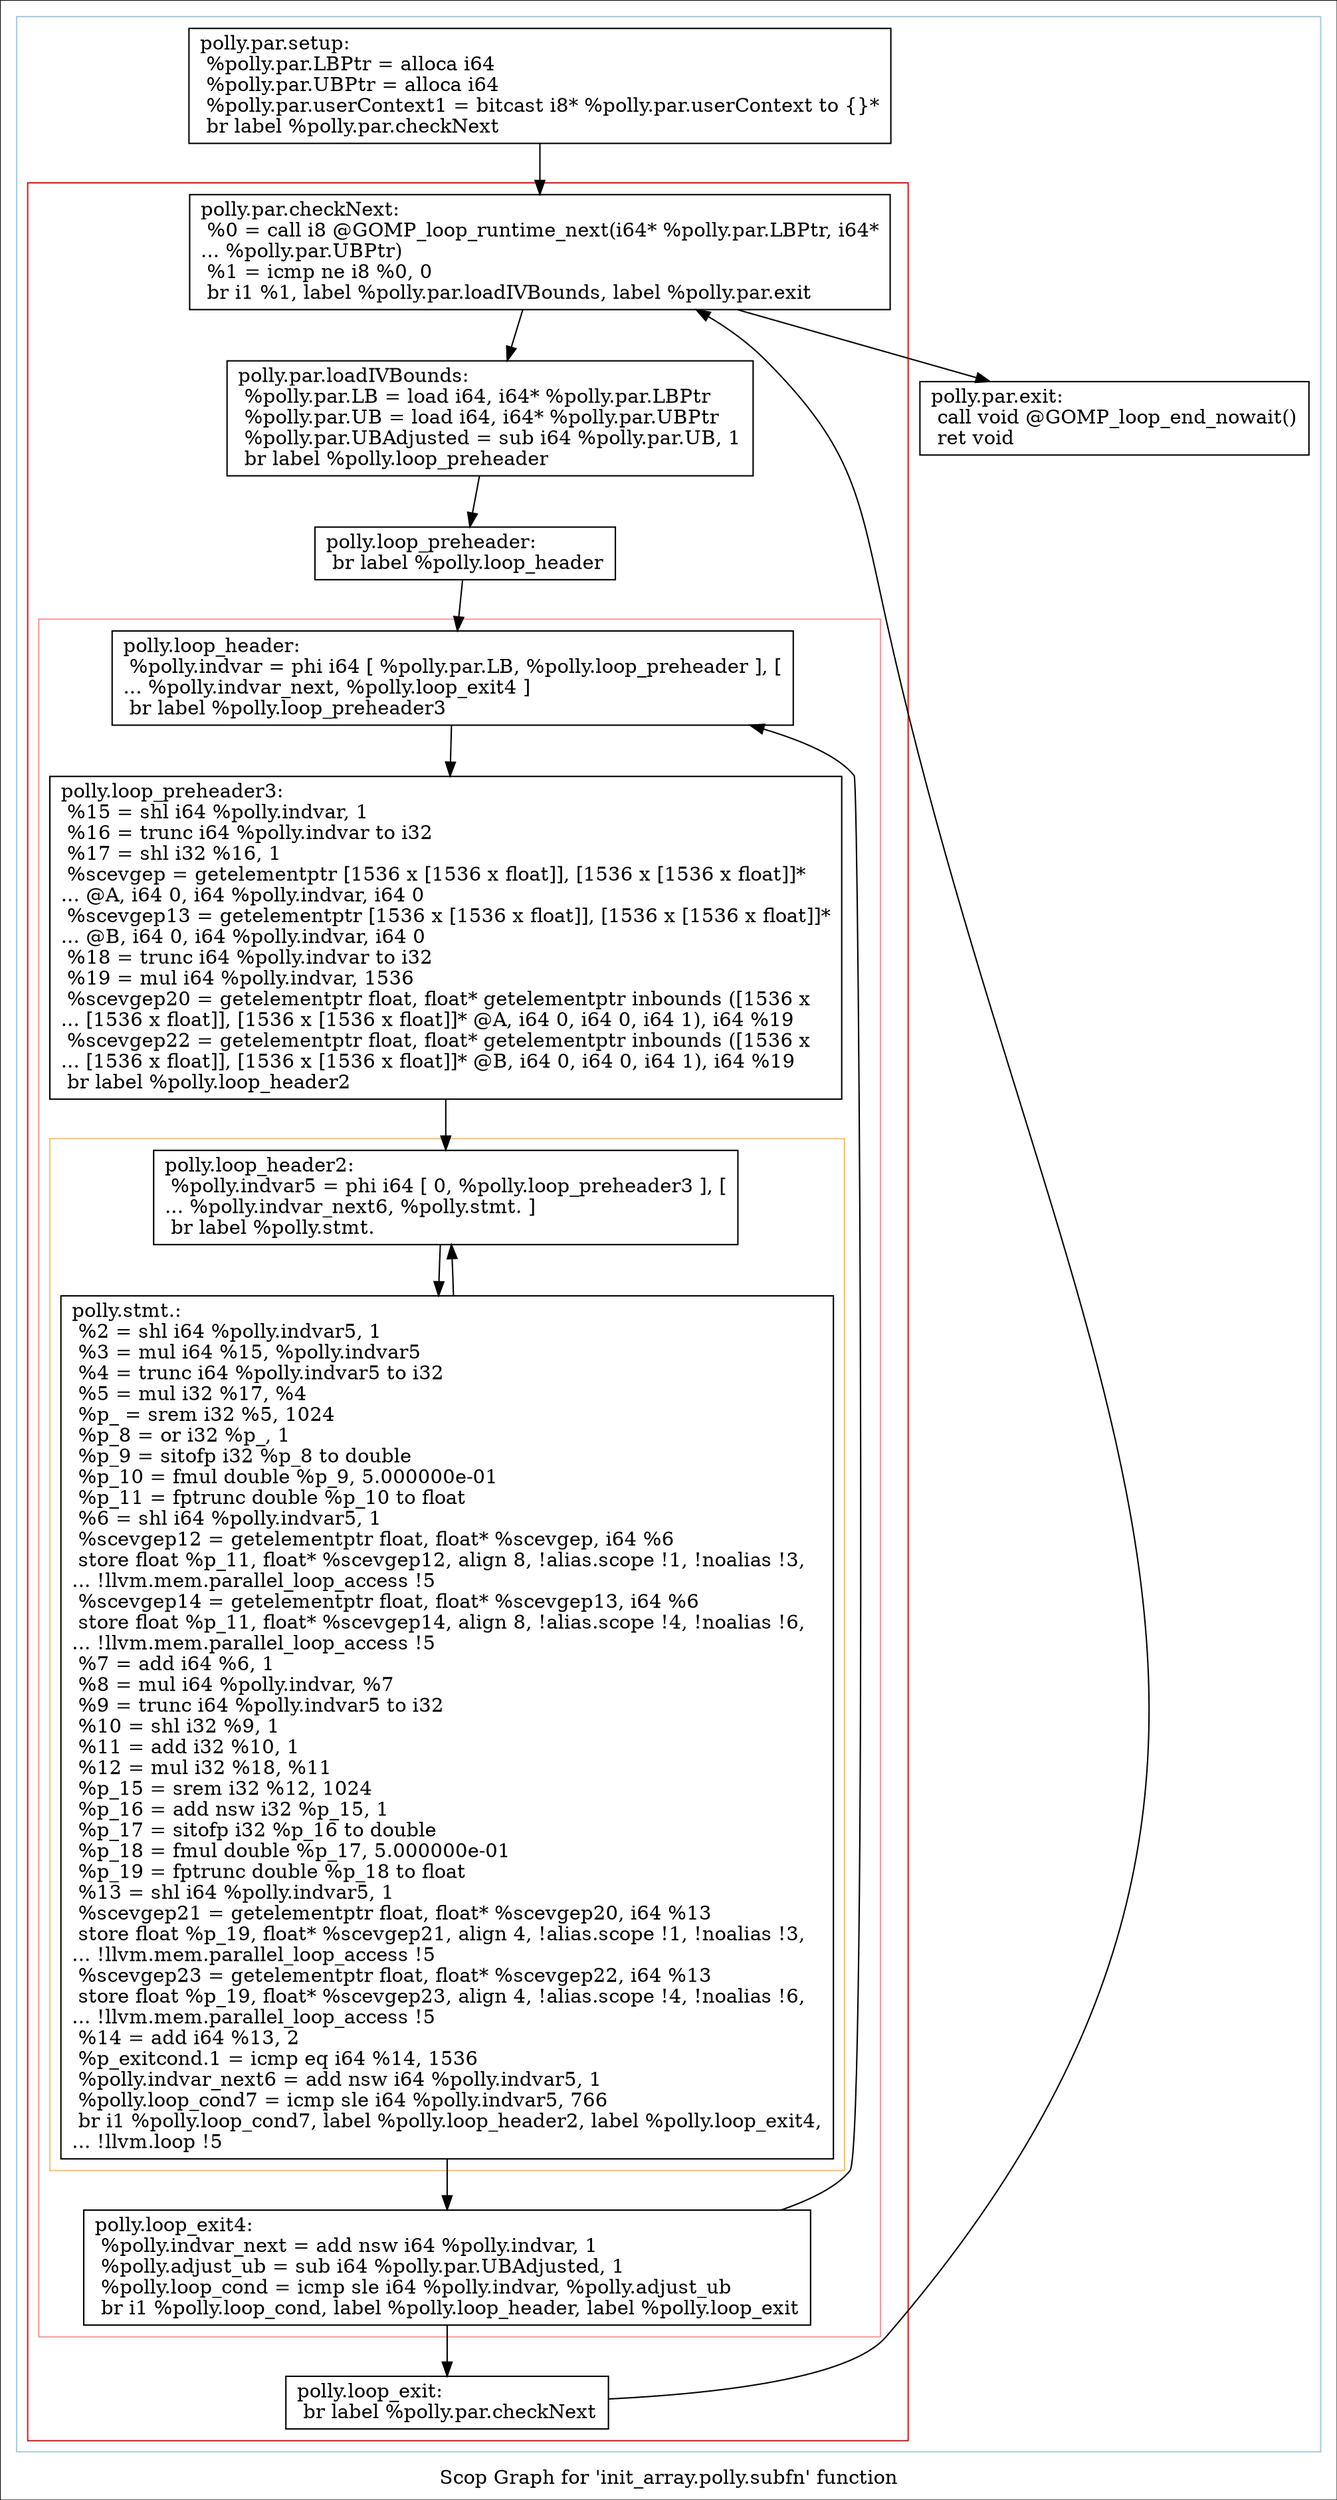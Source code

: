 digraph "Scop Graph for 'init_array.polly.subfn' function" {
	label="Scop Graph for 'init_array.polly.subfn' function";

	Node0x1502340 [shape=record,label="{polly.par.setup:\l  %polly.par.LBPtr = alloca i64\l  %polly.par.UBPtr = alloca i64\l  %polly.par.userContext1 = bitcast i8* %polly.par.userContext to \{\}*\l  br label %polly.par.checkNext\l}"];
	Node0x1502340 -> Node0x1501fa0;
	Node0x1501fa0 [shape=record,label="{polly.par.checkNext:                              \l  %0 = call i8 @GOMP_loop_runtime_next(i64* %polly.par.LBPtr, i64*\l... %polly.par.UBPtr)\l  %1 = icmp ne i8 %0, 0\l  br i1 %1, label %polly.par.loadIVBounds, label %polly.par.exit\l}"];
	Node0x1501fa0 -> Node0x1501fc0;
	Node0x1501fa0 -> Node0x14df8e0;
	Node0x1501fc0 [shape=record,label="{polly.par.loadIVBounds:                           \l  %polly.par.LB = load i64, i64* %polly.par.LBPtr\l  %polly.par.UB = load i64, i64* %polly.par.UBPtr\l  %polly.par.UBAdjusted = sub i64 %polly.par.UB, 1\l  br label %polly.loop_preheader\l}"];
	Node0x1501fc0 -> Node0x15020a0;
	Node0x15020a0 [shape=record,label="{polly.loop_preheader:                             \l  br label %polly.loop_header\l}"];
	Node0x15020a0 -> Node0x1502320;
	Node0x1502320 [shape=record,label="{polly.loop_header:                                \l  %polly.indvar = phi i64 [ %polly.par.LB, %polly.loop_preheader ], [\l... %polly.indvar_next, %polly.loop_exit4 ]\l  br label %polly.loop_preheader3\l}"];
	Node0x1502320 -> Node0x1502470;
	Node0x1502470 [shape=record,label="{polly.loop_preheader3:                            \l  %15 = shl i64 %polly.indvar, 1\l  %16 = trunc i64 %polly.indvar to i32\l  %17 = shl i32 %16, 1\l  %scevgep = getelementptr [1536 x [1536 x float]], [1536 x [1536 x float]]*\l... @A, i64 0, i64 %polly.indvar, i64 0\l  %scevgep13 = getelementptr [1536 x [1536 x float]], [1536 x [1536 x float]]*\l... @B, i64 0, i64 %polly.indvar, i64 0\l  %18 = trunc i64 %polly.indvar to i32\l  %19 = mul i64 %polly.indvar, 1536\l  %scevgep20 = getelementptr float, float* getelementptr inbounds ([1536 x\l... [1536 x float]], [1536 x [1536 x float]]* @A, i64 0, i64 0, i64 1), i64 %19\l  %scevgep22 = getelementptr float, float* getelementptr inbounds ([1536 x\l... [1536 x float]], [1536 x [1536 x float]]* @B, i64 0, i64 0, i64 1), i64 %19\l  br label %polly.loop_header2\l}"];
	Node0x1502470 -> Node0x1502490;
	Node0x1502490 [shape=record,label="{polly.loop_header2:                               \l  %polly.indvar5 = phi i64 [ 0, %polly.loop_preheader3 ], [\l... %polly.indvar_next6, %polly.stmt. ]\l  br label %polly.stmt.\l}"];
	Node0x1502490 -> Node0x1524430;
	Node0x1524430 [shape=record,label="{polly.stmt.:                                      \l  %2 = shl i64 %polly.indvar5, 1\l  %3 = mul i64 %15, %polly.indvar5\l  %4 = trunc i64 %polly.indvar5 to i32\l  %5 = mul i32 %17, %4\l  %p_ = srem i32 %5, 1024\l  %p_8 = or i32 %p_, 1\l  %p_9 = sitofp i32 %p_8 to double\l  %p_10 = fmul double %p_9, 5.000000e-01\l  %p_11 = fptrunc double %p_10 to float\l  %6 = shl i64 %polly.indvar5, 1\l  %scevgep12 = getelementptr float, float* %scevgep, i64 %6\l  store float %p_11, float* %scevgep12, align 8, !alias.scope !1, !noalias !3,\l... !llvm.mem.parallel_loop_access !5\l  %scevgep14 = getelementptr float, float* %scevgep13, i64 %6\l  store float %p_11, float* %scevgep14, align 8, !alias.scope !4, !noalias !6,\l... !llvm.mem.parallel_loop_access !5\l  %7 = add i64 %6, 1\l  %8 = mul i64 %polly.indvar, %7\l  %9 = trunc i64 %polly.indvar5 to i32\l  %10 = shl i32 %9, 1\l  %11 = add i32 %10, 1\l  %12 = mul i32 %18, %11\l  %p_15 = srem i32 %12, 1024\l  %p_16 = add nsw i32 %p_15, 1\l  %p_17 = sitofp i32 %p_16 to double\l  %p_18 = fmul double %p_17, 5.000000e-01\l  %p_19 = fptrunc double %p_18 to float\l  %13 = shl i64 %polly.indvar5, 1\l  %scevgep21 = getelementptr float, float* %scevgep20, i64 %13\l  store float %p_19, float* %scevgep21, align 4, !alias.scope !1, !noalias !3,\l... !llvm.mem.parallel_loop_access !5\l  %scevgep23 = getelementptr float, float* %scevgep22, i64 %13\l  store float %p_19, float* %scevgep23, align 4, !alias.scope !4, !noalias !6,\l... !llvm.mem.parallel_loop_access !5\l  %14 = add i64 %13, 2\l  %p_exitcond.1 = icmp eq i64 %14, 1536\l  %polly.indvar_next6 = add nsw i64 %polly.indvar5, 1\l  %polly.loop_cond7 = icmp sle i64 %polly.indvar5, 766\l  br i1 %polly.loop_cond7, label %polly.loop_header2, label %polly.loop_exit4,\l... !llvm.loop !5\l}"];
	Node0x1524430 -> Node0x1502490[constraint=false];
	Node0x1524430 -> Node0x15244d0;
	Node0x15244d0 [shape=record,label="{polly.loop_exit4:                                 \l  %polly.indvar_next = add nsw i64 %polly.indvar, 1\l  %polly.adjust_ub = sub i64 %polly.par.UBAdjusted, 1\l  %polly.loop_cond = icmp sle i64 %polly.indvar, %polly.adjust_ub\l  br i1 %polly.loop_cond, label %polly.loop_header, label %polly.loop_exit\l}"];
	Node0x15244d0 -> Node0x1502320[constraint=false];
	Node0x15244d0 -> Node0x1524360;
	Node0x1524360 [shape=record,label="{polly.loop_exit:                                  \l  br label %polly.par.checkNext\l}"];
	Node0x1524360 -> Node0x1501fa0[constraint=false];
	Node0x14df8e0 [shape=record,label="{polly.par.exit:                                   \l  call void @GOMP_loop_end_nowait()\l  ret void\l}"];
	colorscheme = "paired12"
        subgraph cluster_0x1521e30 {
          label = "";
          style = solid;
          color = 1
          subgraph cluster_0x14df7c0 {
            label = "";
            style = solid;
            color = 6
            subgraph cluster_0x14df740 {
              label = "";
              style = solid;
              color = 5
              subgraph cluster_0x1501f10 {
                label = "";
                style = solid;
                color = 7
                Node0x1502490;
                Node0x1524430;
              }
              Node0x1502320;
              Node0x1502470;
              Node0x15244d0;
            }
            Node0x1501fa0;
            Node0x1501fc0;
            Node0x15020a0;
            Node0x1524360;
          }
          Node0x1502340;
          Node0x14df8e0;
        }
}
